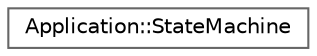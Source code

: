 digraph "Gráfico de jerarquía de clases"
{
 // LATEX_PDF_SIZE
  bgcolor="transparent";
  edge [fontname=Helvetica,fontsize=10,labelfontname=Helvetica,labelfontsize=10];
  node [fontname=Helvetica,fontsize=10,shape=box,height=0.2,width=0.4];
  rankdir="LR";
  Node0 [id="Node000000",label="Application::StateMachine",height=0.2,width=0.4,color="grey40", fillcolor="white", style="filled",URL="$class_application_1_1_state_machine.html",tooltip="Gestiona la transición y ejecución de estados en la aplicación."];
}
